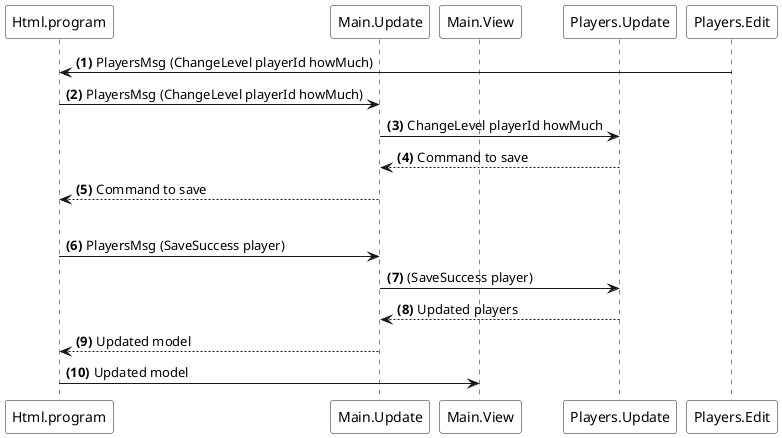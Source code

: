@startuml

autonumber "<b>(#)"

participant Html.program as program #white
participant Main.Update as MU #white
participant Main.View as MV #white
participant Players.Update as PU #white
participant Players.Edit as PE #white

PE -> program : PlayersMsg (ChangeLevel playerId howMuch)
program -> MU : PlayersMsg (ChangeLevel playerId howMuch)
MU -> PU : ChangeLevel playerId howMuch
PU --> MU : Command to save
MU --> program : Command to save
|||
program -> MU : PlayersMsg (SaveSuccess player)
MU -> PU : (SaveSuccess player)
PU --> MU : Updated players
MU --> program : Updated model
program -> MV : Updated model


@enduml

